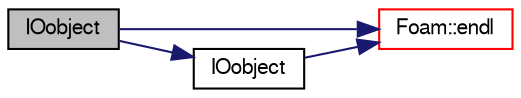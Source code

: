 digraph "IOobject"
{
  bgcolor="transparent";
  edge [fontname="FreeSans",fontsize="10",labelfontname="FreeSans",labelfontsize="10"];
  node [fontname="FreeSans",fontsize="10",shape=record];
  rankdir="LR";
  Node2064 [label="IOobject",height=0.2,width=0.4,color="black", fillcolor="grey75", style="filled", fontcolor="black"];
  Node2064 -> Node2065 [color="midnightblue",fontsize="10",style="solid",fontname="FreeSans"];
  Node2065 [label="Foam::endl",height=0.2,width=0.4,color="red",URL="$a21124.html#a2db8fe02a0d3909e9351bb4275b23ce4",tooltip="Add newline and flush stream. "];
  Node2064 -> Node2067 [color="midnightblue",fontsize="10",style="solid",fontname="FreeSans"];
  Node2067 [label="IOobject",height=0.2,width=0.4,color="black",URL="$a26142.html#a685873fbbf7ab615e064d2bd0928f09b",tooltip="Construct from name, instance, registry, io options. "];
  Node2067 -> Node2065 [color="midnightblue",fontsize="10",style="solid",fontname="FreeSans"];
}
